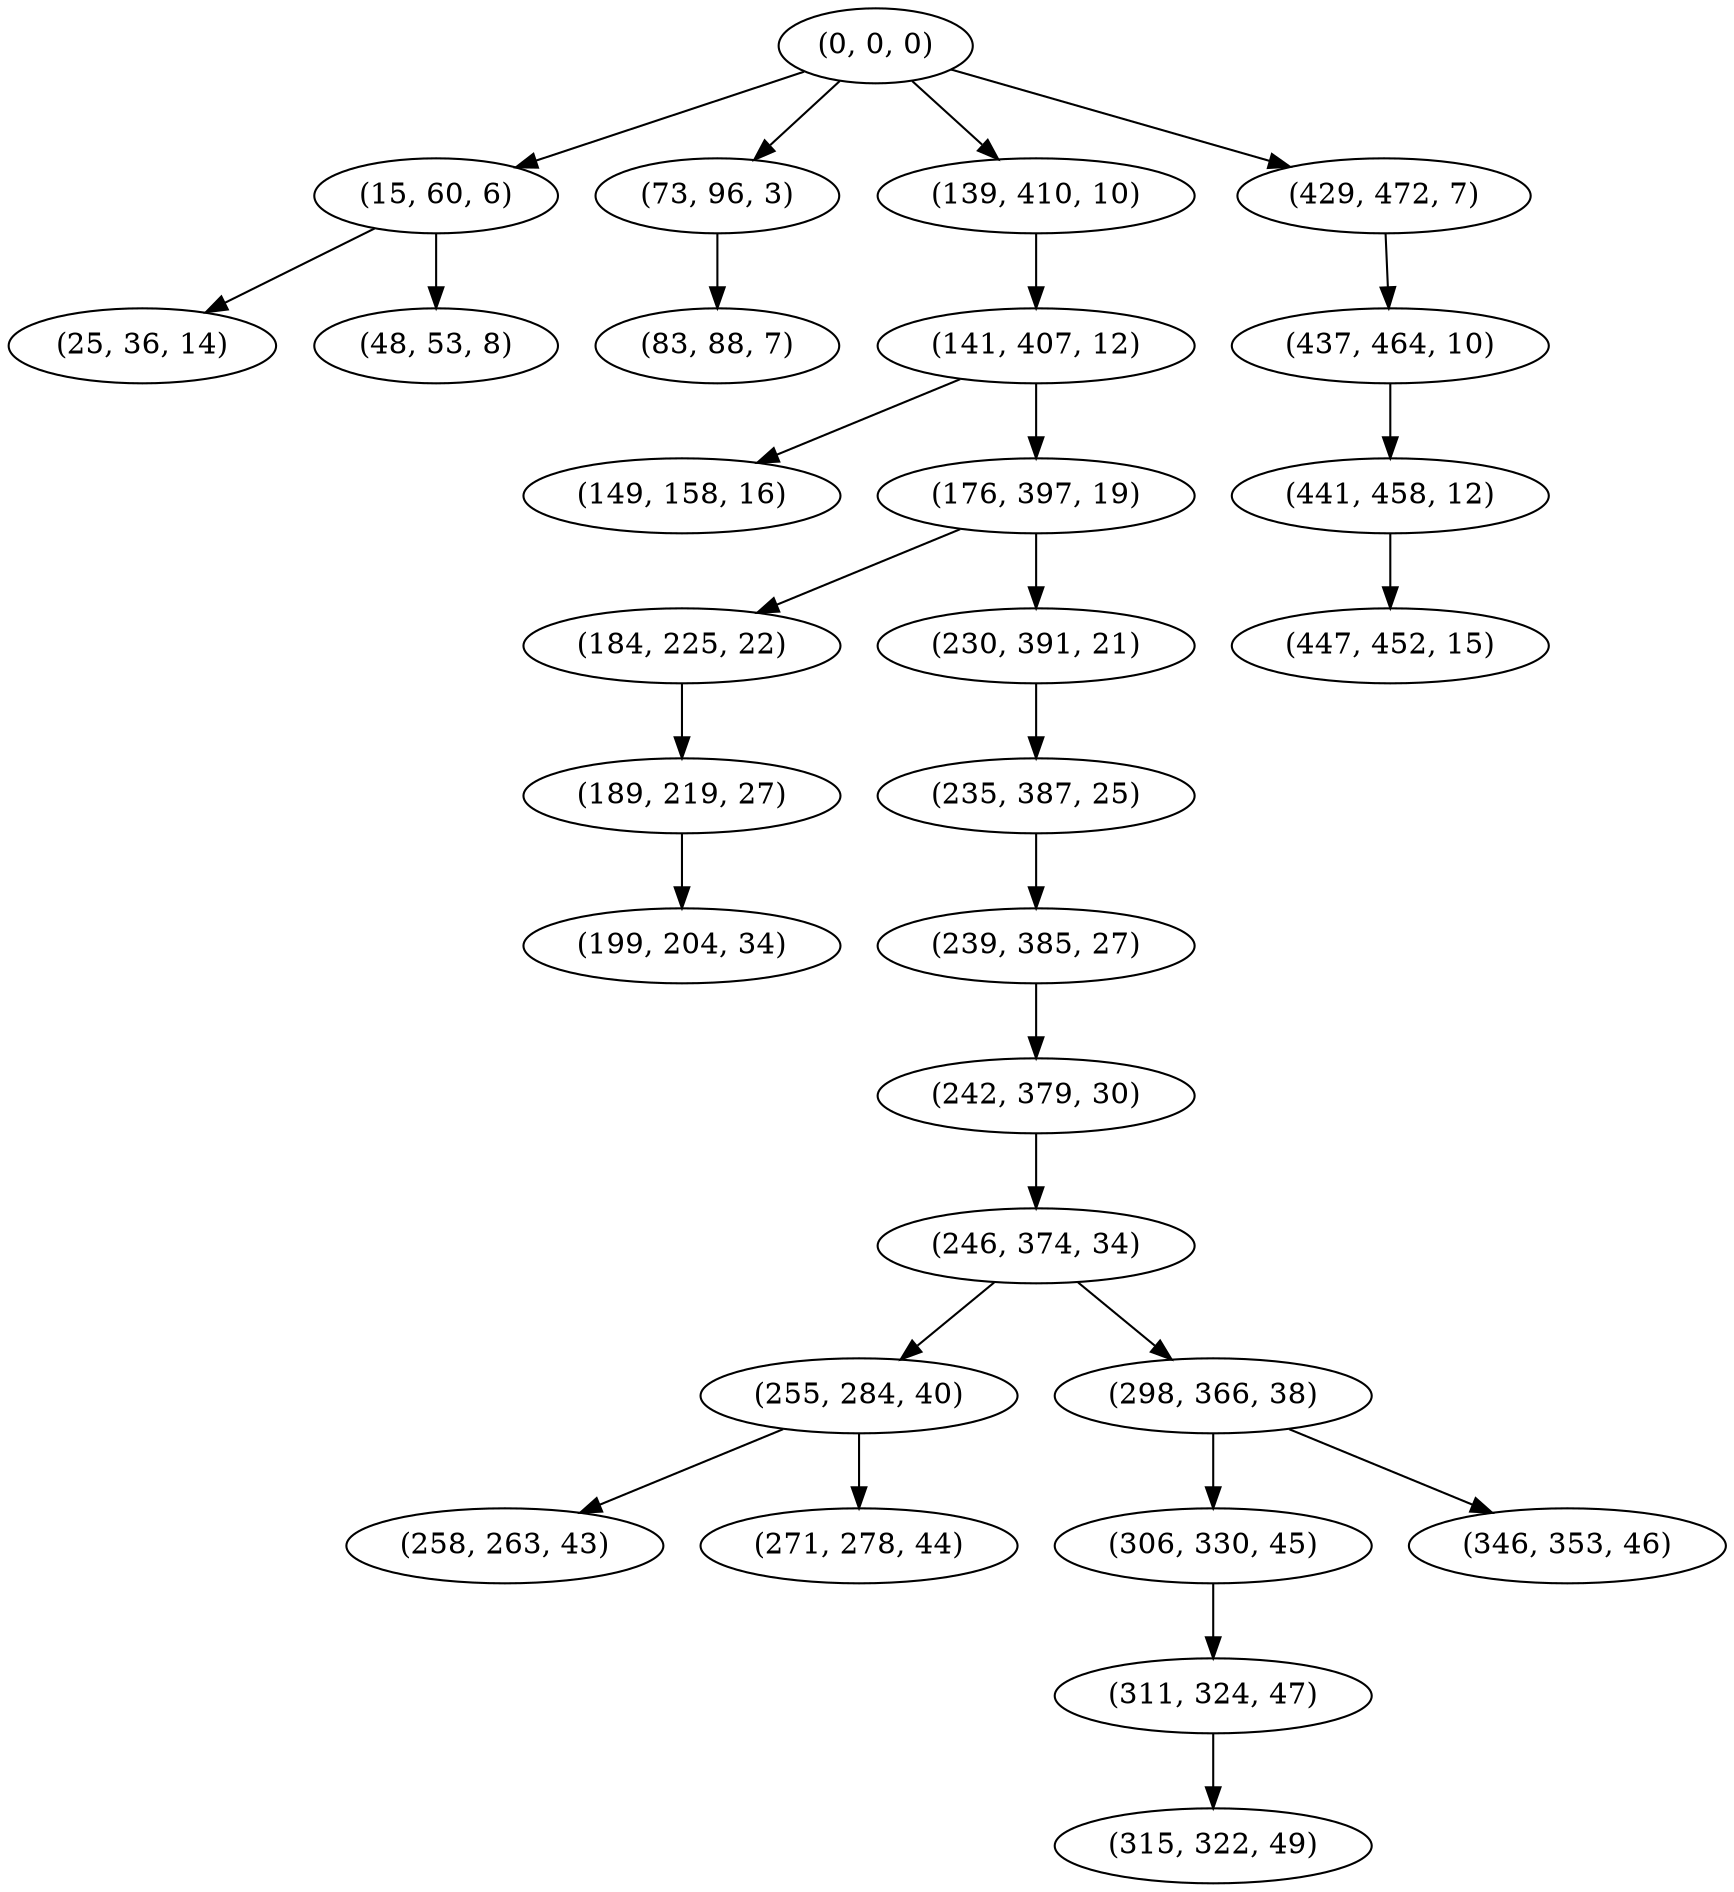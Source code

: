 digraph tree {
    "(0, 0, 0)";
    "(15, 60, 6)";
    "(25, 36, 14)";
    "(48, 53, 8)";
    "(73, 96, 3)";
    "(83, 88, 7)";
    "(139, 410, 10)";
    "(141, 407, 12)";
    "(149, 158, 16)";
    "(176, 397, 19)";
    "(184, 225, 22)";
    "(189, 219, 27)";
    "(199, 204, 34)";
    "(230, 391, 21)";
    "(235, 387, 25)";
    "(239, 385, 27)";
    "(242, 379, 30)";
    "(246, 374, 34)";
    "(255, 284, 40)";
    "(258, 263, 43)";
    "(271, 278, 44)";
    "(298, 366, 38)";
    "(306, 330, 45)";
    "(311, 324, 47)";
    "(315, 322, 49)";
    "(346, 353, 46)";
    "(429, 472, 7)";
    "(437, 464, 10)";
    "(441, 458, 12)";
    "(447, 452, 15)";
    "(0, 0, 0)" -> "(15, 60, 6)";
    "(0, 0, 0)" -> "(73, 96, 3)";
    "(0, 0, 0)" -> "(139, 410, 10)";
    "(0, 0, 0)" -> "(429, 472, 7)";
    "(15, 60, 6)" -> "(25, 36, 14)";
    "(15, 60, 6)" -> "(48, 53, 8)";
    "(73, 96, 3)" -> "(83, 88, 7)";
    "(139, 410, 10)" -> "(141, 407, 12)";
    "(141, 407, 12)" -> "(149, 158, 16)";
    "(141, 407, 12)" -> "(176, 397, 19)";
    "(176, 397, 19)" -> "(184, 225, 22)";
    "(176, 397, 19)" -> "(230, 391, 21)";
    "(184, 225, 22)" -> "(189, 219, 27)";
    "(189, 219, 27)" -> "(199, 204, 34)";
    "(230, 391, 21)" -> "(235, 387, 25)";
    "(235, 387, 25)" -> "(239, 385, 27)";
    "(239, 385, 27)" -> "(242, 379, 30)";
    "(242, 379, 30)" -> "(246, 374, 34)";
    "(246, 374, 34)" -> "(255, 284, 40)";
    "(246, 374, 34)" -> "(298, 366, 38)";
    "(255, 284, 40)" -> "(258, 263, 43)";
    "(255, 284, 40)" -> "(271, 278, 44)";
    "(298, 366, 38)" -> "(306, 330, 45)";
    "(298, 366, 38)" -> "(346, 353, 46)";
    "(306, 330, 45)" -> "(311, 324, 47)";
    "(311, 324, 47)" -> "(315, 322, 49)";
    "(429, 472, 7)" -> "(437, 464, 10)";
    "(437, 464, 10)" -> "(441, 458, 12)";
    "(441, 458, 12)" -> "(447, 452, 15)";
}
